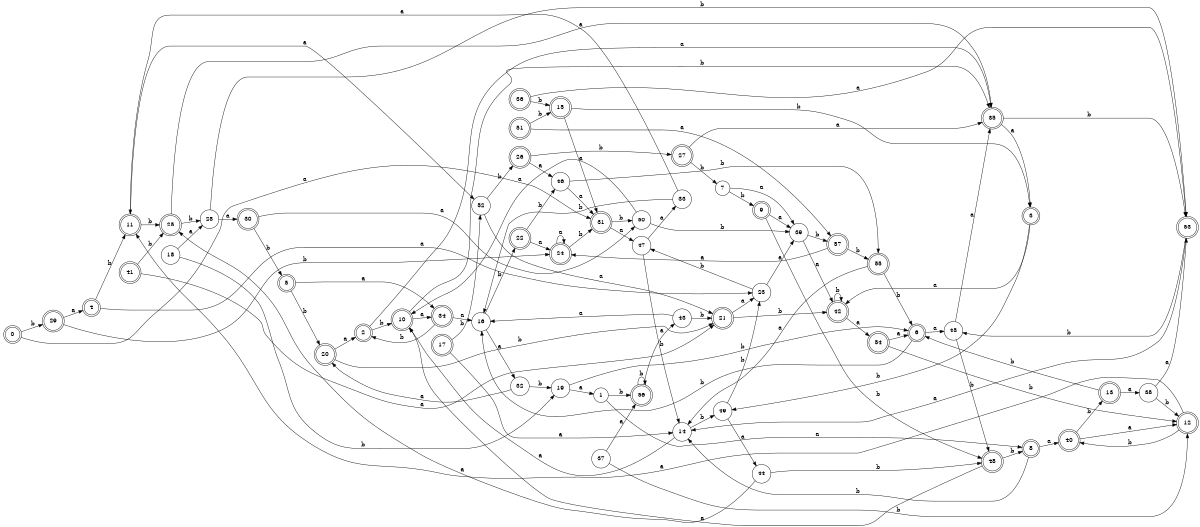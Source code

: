digraph n47_10 {
__start0 [label="" shape="none"];

rankdir=LR;
size="8,5";

s0 [style="rounded,filled", color="black", fillcolor="white" shape="doublecircle", label="0"];
s1 [style="filled", color="black", fillcolor="white" shape="circle", label="1"];
s2 [style="rounded,filled", color="black", fillcolor="white" shape="doublecircle", label="2"];
s3 [style="rounded,filled", color="black", fillcolor="white" shape="doublecircle", label="3"];
s4 [style="rounded,filled", color="black", fillcolor="white" shape="doublecircle", label="4"];
s5 [style="rounded,filled", color="black", fillcolor="white" shape="doublecircle", label="5"];
s6 [style="rounded,filled", color="black", fillcolor="white" shape="doublecircle", label="6"];
s7 [style="filled", color="black", fillcolor="white" shape="circle", label="7"];
s8 [style="rounded,filled", color="black", fillcolor="white" shape="doublecircle", label="8"];
s9 [style="rounded,filled", color="black", fillcolor="white" shape="doublecircle", label="9"];
s10 [style="rounded,filled", color="black", fillcolor="white" shape="doublecircle", label="10"];
s11 [style="rounded,filled", color="black", fillcolor="white" shape="doublecircle", label="11"];
s12 [style="rounded,filled", color="black", fillcolor="white" shape="doublecircle", label="12"];
s13 [style="rounded,filled", color="black", fillcolor="white" shape="doublecircle", label="13"];
s14 [style="filled", color="black", fillcolor="white" shape="circle", label="14"];
s15 [style="rounded,filled", color="black", fillcolor="white" shape="doublecircle", label="15"];
s16 [style="filled", color="black", fillcolor="white" shape="circle", label="16"];
s17 [style="rounded,filled", color="black", fillcolor="white" shape="doublecircle", label="17"];
s18 [style="filled", color="black", fillcolor="white" shape="circle", label="18"];
s19 [style="filled", color="black", fillcolor="white" shape="circle", label="19"];
s20 [style="rounded,filled", color="black", fillcolor="white" shape="doublecircle", label="20"];
s21 [style="rounded,filled", color="black", fillcolor="white" shape="doublecircle", label="21"];
s22 [style="rounded,filled", color="black", fillcolor="white" shape="doublecircle", label="22"];
s23 [style="filled", color="black", fillcolor="white" shape="circle", label="23"];
s24 [style="rounded,filled", color="black", fillcolor="white" shape="doublecircle", label="24"];
s25 [style="rounded,filled", color="black", fillcolor="white" shape="doublecircle", label="25"];
s26 [style="rounded,filled", color="black", fillcolor="white" shape="doublecircle", label="26"];
s27 [style="rounded,filled", color="black", fillcolor="white" shape="doublecircle", label="27"];
s28 [style="filled", color="black", fillcolor="white" shape="circle", label="28"];
s29 [style="rounded,filled", color="black", fillcolor="white" shape="doublecircle", label="29"];
s30 [style="rounded,filled", color="black", fillcolor="white" shape="doublecircle", label="30"];
s31 [style="rounded,filled", color="black", fillcolor="white" shape="doublecircle", label="31"];
s32 [style="filled", color="black", fillcolor="white" shape="circle", label="32"];
s33 [style="filled", color="black", fillcolor="white" shape="circle", label="33"];
s34 [style="rounded,filled", color="black", fillcolor="white" shape="doublecircle", label="34"];
s35 [style="rounded,filled", color="black", fillcolor="white" shape="doublecircle", label="35"];
s36 [style="rounded,filled", color="black", fillcolor="white" shape="doublecircle", label="36"];
s37 [style="filled", color="black", fillcolor="white" shape="circle", label="37"];
s38 [style="filled", color="black", fillcolor="white" shape="circle", label="38"];
s39 [style="filled", color="black", fillcolor="white" shape="circle", label="39"];
s40 [style="rounded,filled", color="black", fillcolor="white" shape="doublecircle", label="40"];
s41 [style="rounded,filled", color="black", fillcolor="white" shape="doublecircle", label="41"];
s42 [style="rounded,filled", color="black", fillcolor="white" shape="doublecircle", label="42"];
s43 [style="filled", color="black", fillcolor="white" shape="circle", label="43"];
s44 [style="filled", color="black", fillcolor="white" shape="circle", label="44"];
s45 [style="filled", color="black", fillcolor="white" shape="circle", label="45"];
s46 [style="filled", color="black", fillcolor="white" shape="circle", label="46"];
s47 [style="filled", color="black", fillcolor="white" shape="circle", label="47"];
s48 [style="rounded,filled", color="black", fillcolor="white" shape="doublecircle", label="48"];
s49 [style="filled", color="black", fillcolor="white" shape="circle", label="49"];
s50 [style="filled", color="black", fillcolor="white" shape="circle", label="50"];
s51 [style="rounded,filled", color="black", fillcolor="white" shape="doublecircle", label="51"];
s52 [style="filled", color="black", fillcolor="white" shape="circle", label="52"];
s53 [style="rounded,filled", color="black", fillcolor="white" shape="doublecircle", label="53"];
s54 [style="rounded,filled", color="black", fillcolor="white" shape="doublecircle", label="54"];
s55 [style="rounded,filled", color="black", fillcolor="white" shape="doublecircle", label="55"];
s56 [style="rounded,filled", color="black", fillcolor="white" shape="doublecircle", label="56"];
s57 [style="rounded,filled", color="black", fillcolor="white" shape="doublecircle", label="57"];
s0 -> s31 [label="a"];
s0 -> s29 [label="b"];
s1 -> s8 [label="a"];
s1 -> s56 [label="b"];
s2 -> s35 [label="a"];
s2 -> s10 [label="b"];
s3 -> s42 [label="a"];
s3 -> s49 [label="b"];
s4 -> s23 [label="a"];
s4 -> s11 [label="b"];
s5 -> s34 [label="a"];
s5 -> s20 [label="b"];
s6 -> s45 [label="a"];
s6 -> s16 [label="b"];
s7 -> s39 [label="a"];
s7 -> s9 [label="b"];
s8 -> s40 [label="a"];
s8 -> s14 [label="b"];
s9 -> s39 [label="a"];
s9 -> s48 [label="b"];
s10 -> s34 [label="a"];
s10 -> s35 [label="b"];
s11 -> s52 [label="a"];
s11 -> s25 [label="b"];
s12 -> s11 [label="a"];
s12 -> s40 [label="b"];
s13 -> s38 [label="a"];
s13 -> s6 [label="b"];
s14 -> s10 [label="a"];
s14 -> s49 [label="b"];
s15 -> s31 [label="a"];
s15 -> s3 [label="b"];
s16 -> s32 [label="a"];
s16 -> s22 [label="b"];
s17 -> s14 [label="a"];
s17 -> s52 [label="b"];
s18 -> s28 [label="a"];
s18 -> s19 [label="b"];
s19 -> s1 [label="a"];
s19 -> s6 [label="b"];
s20 -> s2 [label="a"];
s20 -> s21 [label="b"];
s21 -> s23 [label="a"];
s21 -> s42 [label="b"];
s22 -> s24 [label="a"];
s22 -> s46 [label="b"];
s23 -> s39 [label="a"];
s23 -> s47 [label="b"];
s24 -> s24 [label="a"];
s24 -> s31 [label="b"];
s25 -> s35 [label="a"];
s25 -> s28 [label="b"];
s26 -> s46 [label="a"];
s26 -> s27 [label="b"];
s27 -> s35 [label="a"];
s27 -> s7 [label="b"];
s28 -> s30 [label="a"];
s28 -> s53 [label="b"];
s29 -> s4 [label="a"];
s29 -> s24 [label="b"];
s30 -> s50 [label="a"];
s30 -> s5 [label="b"];
s31 -> s47 [label="a"];
s31 -> s50 [label="b"];
s32 -> s20 [label="a"];
s32 -> s19 [label="b"];
s33 -> s11 [label="a"];
s33 -> s16 [label="b"];
s34 -> s16 [label="a"];
s34 -> s2 [label="b"];
s35 -> s3 [label="a"];
s35 -> s53 [label="b"];
s36 -> s53 [label="a"];
s36 -> s15 [label="b"];
s37 -> s56 [label="a"];
s37 -> s12 [label="b"];
s38 -> s53 [label="a"];
s38 -> s12 [label="b"];
s39 -> s42 [label="a"];
s39 -> s57 [label="b"];
s40 -> s12 [label="a"];
s40 -> s13 [label="b"];
s41 -> s21 [label="a"];
s41 -> s25 [label="b"];
s42 -> s54 [label="a"];
s42 -> s42 [label="b"];
s43 -> s16 [label="a"];
s43 -> s21 [label="b"];
s44 -> s25 [label="a"];
s44 -> s48 [label="b"];
s45 -> s35 [label="a"];
s45 -> s48 [label="b"];
s46 -> s31 [label="a"];
s46 -> s55 [label="b"];
s47 -> s33 [label="a"];
s47 -> s14 [label="b"];
s48 -> s10 [label="a"];
s48 -> s8 [label="b"];
s49 -> s44 [label="a"];
s49 -> s23 [label="b"];
s50 -> s10 [label="a"];
s50 -> s39 [label="b"];
s51 -> s57 [label="a"];
s51 -> s15 [label="b"];
s52 -> s21 [label="a"];
s52 -> s26 [label="b"];
s53 -> s14 [label="a"];
s53 -> s45 [label="b"];
s54 -> s6 [label="a"];
s54 -> s12 [label="b"];
s55 -> s14 [label="a"];
s55 -> s6 [label="b"];
s56 -> s43 [label="a"];
s56 -> s56 [label="b"];
s57 -> s24 [label="a"];
s57 -> s55 [label="b"];

}